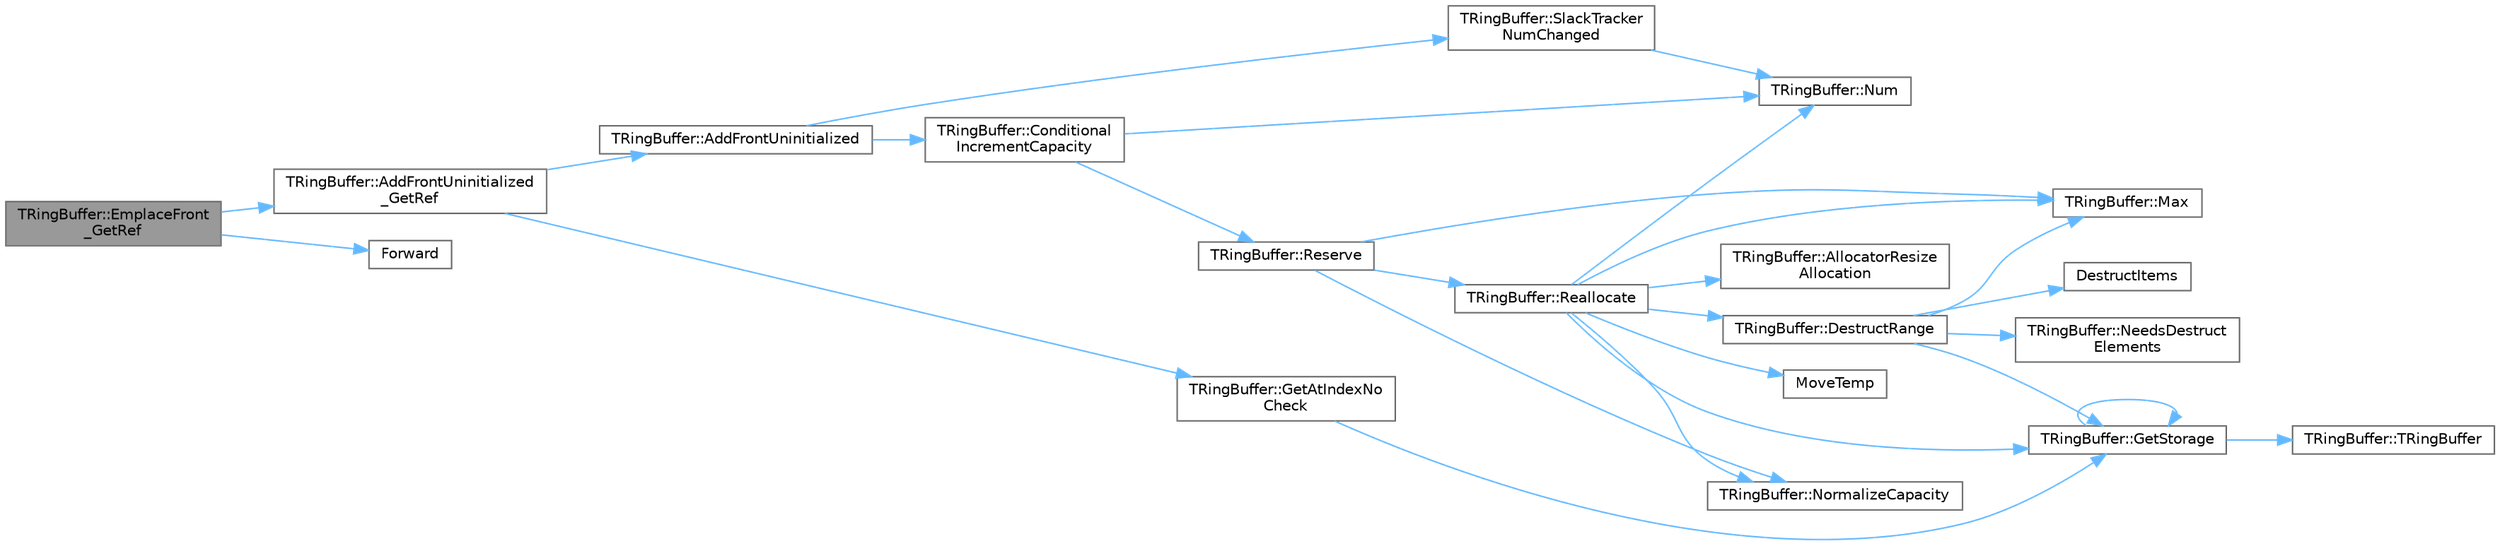 digraph "TRingBuffer::EmplaceFront_GetRef"
{
 // INTERACTIVE_SVG=YES
 // LATEX_PDF_SIZE
  bgcolor="transparent";
  edge [fontname=Helvetica,fontsize=10,labelfontname=Helvetica,labelfontsize=10];
  node [fontname=Helvetica,fontsize=10,shape=box,height=0.2,width=0.4];
  rankdir="LR";
  Node1 [id="Node000001",label="TRingBuffer::EmplaceFront\l_GetRef",height=0.2,width=0.4,color="gray40", fillcolor="grey60", style="filled", fontcolor="black",tooltip="Add a new element before the front pointer of the RingBuffer, resizing if necessary."];
  Node1 -> Node2 [id="edge1_Node000001_Node000002",color="steelblue1",style="solid",tooltip=" "];
  Node2 [id="Node000002",label="TRingBuffer::AddFrontUninitialized\l_GetRef",height=0.2,width=0.4,color="grey40", fillcolor="white", style="filled",URL="$d7/d46/classTRingBuffer.html#ae8809d98b80a74938610c202aeba4b72",tooltip="Add a new element before the front pointer of the RingBuffer, resizing if necessary."];
  Node2 -> Node3 [id="edge2_Node000002_Node000003",color="steelblue1",style="solid",tooltip=" "];
  Node3 [id="Node000003",label="TRingBuffer::AddFrontUninitialized",height=0.2,width=0.4,color="grey40", fillcolor="white", style="filled",URL="$d7/d46/classTRingBuffer.html#a7b34a885ae96c31e27fda8137157d6fa",tooltip="Add a new element before the front pointer of the RingBuffer, resizing if necessary."];
  Node3 -> Node4 [id="edge3_Node000003_Node000004",color="steelblue1",style="solid",tooltip=" "];
  Node4 [id="Node000004",label="TRingBuffer::Conditional\lIncrementCapacity",height=0.2,width=0.4,color="grey40", fillcolor="white", style="filled",URL="$d7/d46/classTRingBuffer.html#aab531adcc3b46e2524b492a937e9a4ce",tooltip="Increase capacity if necessary to make room for the addition of a new element."];
  Node4 -> Node5 [id="edge4_Node000004_Node000005",color="steelblue1",style="solid",tooltip=" "];
  Node5 [id="Node000005",label="TRingBuffer::Num",height=0.2,width=0.4,color="grey40", fillcolor="white", style="filled",URL="$d7/d46/classTRingBuffer.html#a5c37b30f4de47dfe15a368ba4c353568",tooltip="Gets the number of elements in the RingBuffer."];
  Node4 -> Node6 [id="edge5_Node000004_Node000006",color="steelblue1",style="solid",tooltip=" "];
  Node6 [id="Node000006",label="TRingBuffer::Reserve",height=0.2,width=0.4,color="grey40", fillcolor="white", style="filled",URL="$d7/d46/classTRingBuffer.html#ad5afdf357d92063d22eeae51e6a0b66d",tooltip="Set the capacity to the maximum of the current capacity and the (next power of two greater than or eq..."];
  Node6 -> Node7 [id="edge6_Node000006_Node000007",color="steelblue1",style="solid",tooltip=" "];
  Node7 [id="Node000007",label="TRingBuffer::Max",height=0.2,width=0.4,color="grey40", fillcolor="white", style="filled",URL="$d7/d46/classTRingBuffer.html#a841b0cf4b4a9b0ba7a1340fa47e50bb1",tooltip="Current allocated Capacity, note this will always be a power of two, or the special case 0."];
  Node6 -> Node8 [id="edge7_Node000006_Node000008",color="steelblue1",style="solid",tooltip=" "];
  Node8 [id="Node000008",label="TRingBuffer::NormalizeCapacity",height=0.2,width=0.4,color="grey40", fillcolor="white", style="filled",URL="$d7/d46/classTRingBuffer.html#a58f96dab51dcdf981703af3cfc9da2fc",tooltip="Convert the requested capacity into the implementation-specific actual capacity that should be used."];
  Node6 -> Node9 [id="edge8_Node000006_Node000009",color="steelblue1",style="solid",tooltip=" "];
  Node9 [id="Node000009",label="TRingBuffer::Reallocate",height=0.2,width=0.4,color="grey40", fillcolor="white", style="filled",URL="$d7/d46/classTRingBuffer.html#a40faf3a6ccf66edf23df3483f309d523",tooltip="Set the capacity to the given value and move or copy all elements from the old storage into a new sto..."];
  Node9 -> Node10 [id="edge9_Node000009_Node000010",color="steelblue1",style="solid",tooltip=" "];
  Node10 [id="Node000010",label="TRingBuffer::AllocatorResize\lAllocation",height=0.2,width=0.4,color="grey40", fillcolor="white", style="filled",URL="$d7/d46/classTRingBuffer.html#a207f4683db0ff774ffe850e793bac7b7",tooltip=" "];
  Node9 -> Node11 [id="edge10_Node000009_Node000011",color="steelblue1",style="solid",tooltip=" "];
  Node11 [id="Node000011",label="TRingBuffer::DestructRange",height=0.2,width=0.4,color="grey40", fillcolor="white", style="filled",URL="$d7/d46/classTRingBuffer.html#a7859abfc28865cfa7f653b915bb17885",tooltip="Destruct all elements in the RingBuffer from Index RangeStart to Index RangeEnd."];
  Node11 -> Node12 [id="edge11_Node000011_Node000012",color="steelblue1",style="solid",tooltip=" "];
  Node12 [id="Node000012",label="DestructItems",height=0.2,width=0.4,color="grey40", fillcolor="white", style="filled",URL="$db/dea/MemoryOps_8h.html#a0b36507a3186ec48a12d43548b47f669",tooltip="Destructs a range of items in memory."];
  Node11 -> Node13 [id="edge12_Node000011_Node000013",color="steelblue1",style="solid",tooltip=" "];
  Node13 [id="Node000013",label="TRingBuffer::GetStorage",height=0.2,width=0.4,color="grey40", fillcolor="white", style="filled",URL="$d7/d46/classTRingBuffer.html#aa2fcf0b111c159373c595c9a3ae6cbd2",tooltip="Return a pointer to the underlying storage of the RingBuffer."];
  Node13 -> Node14 [id="edge13_Node000013_Node000014",color="steelblue1",style="solid",tooltip=" "];
  Node14 [id="Node000014",label="TRingBuffer::TRingBuffer",height=0.2,width=0.4,color="grey40", fillcolor="white", style="filled",URL="$d7/d46/classTRingBuffer.html#a8c285901c0c99ff13fe22f8035b51cb0",tooltip="Construct Empty Queue with capacity 0."];
  Node13 -> Node13 [id="edge14_Node000013_Node000013",color="steelblue1",style="solid",tooltip=" "];
  Node11 -> Node7 [id="edge15_Node000011_Node000007",color="steelblue1",style="solid",tooltip=" "];
  Node11 -> Node15 [id="edge16_Node000011_Node000015",color="steelblue1",style="solid",tooltip=" "];
  Node15 [id="Node000015",label="TRingBuffer::NeedsDestruct\lElements",height=0.2,width=0.4,color="grey40", fillcolor="white", style="filled",URL="$d7/d46/classTRingBuffer.html#a4ddd780cb625faa57f3eafa584b58e6e",tooltip=" "];
  Node9 -> Node13 [id="edge17_Node000009_Node000013",color="steelblue1",style="solid",tooltip=" "];
  Node9 -> Node7 [id="edge18_Node000009_Node000007",color="steelblue1",style="solid",tooltip=" "];
  Node9 -> Node16 [id="edge19_Node000009_Node000016",color="steelblue1",style="solid",tooltip=" "];
  Node16 [id="Node000016",label="MoveTemp",height=0.2,width=0.4,color="grey40", fillcolor="white", style="filled",URL="$d4/d24/UnrealTemplate_8h.html#ad5e6c049aeb9c9115fec514ba581dbb6",tooltip="MoveTemp will cast a reference to an rvalue reference."];
  Node9 -> Node8 [id="edge20_Node000009_Node000008",color="steelblue1",style="solid",tooltip=" "];
  Node9 -> Node5 [id="edge21_Node000009_Node000005",color="steelblue1",style="solid",tooltip=" "];
  Node3 -> Node17 [id="edge22_Node000003_Node000017",color="steelblue1",style="solid",tooltip=" "];
  Node17 [id="Node000017",label="TRingBuffer::SlackTracker\lNumChanged",height=0.2,width=0.4,color="grey40", fillcolor="white", style="filled",URL="$d7/d46/classTRingBuffer.html#a15b4c13937861b41854ce00000ffc290",tooltip=" "];
  Node17 -> Node5 [id="edge23_Node000017_Node000005",color="steelblue1",style="solid",tooltip=" "];
  Node2 -> Node18 [id="edge24_Node000002_Node000018",color="steelblue1",style="solid",tooltip=" "];
  Node18 [id="Node000018",label="TRingBuffer::GetAtIndexNo\lCheck",height=0.2,width=0.4,color="grey40", fillcolor="white", style="filled",URL="$d7/d46/classTRingBuffer.html#ac69e19bfd838e063c4ea5aab67cdb61d",tooltip="Unsafely return a writable reference to the value at the given Index."];
  Node18 -> Node13 [id="edge25_Node000018_Node000013",color="steelblue1",style="solid",tooltip=" "];
  Node1 -> Node19 [id="edge26_Node000001_Node000019",color="steelblue1",style="solid",tooltip=" "];
  Node19 [id="Node000019",label="Forward",height=0.2,width=0.4,color="grey40", fillcolor="white", style="filled",URL="$d4/d24/UnrealTemplate_8h.html#a68f280c1d561a8899a1e9e3ea8405d00",tooltip="Forward will cast a reference to an rvalue reference."];
}
